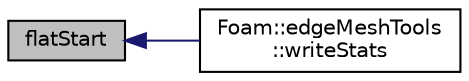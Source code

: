 digraph "flatStart"
{
  bgcolor="transparent";
  edge [fontname="Helvetica",fontsize="10",labelfontname="Helvetica",labelfontsize="10"];
  node [fontname="Helvetica",fontsize="10",shape=record];
  rankdir="LR";
  Node1 [label="flatStart",height=0.2,width=0.4,color="black", fillcolor="grey75", style="filled" fontcolor="black"];
  Node1 -> Node2 [dir="back",color="midnightblue",fontsize="10",style="solid",fontname="Helvetica"];
  Node2 [label="Foam::edgeMeshTools\l::writeStats",height=0.2,width=0.4,color="black",URL="$namespaceFoam_1_1edgeMeshTools.html#aac5c9d67799888c826c7c66ce5efcec8",tooltip="Write some information. "];
}
